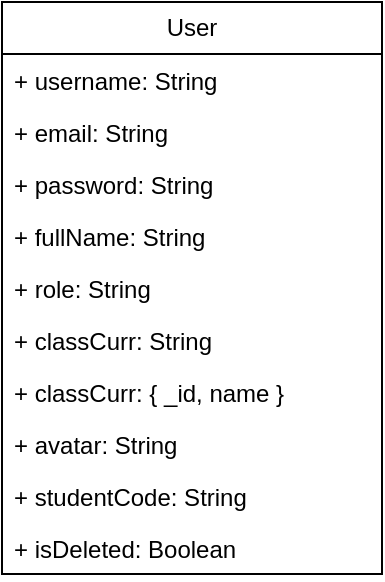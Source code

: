 <mxfile version="24.3.1" type="github">
  <diagram name="Page-1" id="7uPo3v6XOe3s7xzYDT-6">
    <mxGraphModel dx="996" dy="535" grid="1" gridSize="10" guides="1" tooltips="1" connect="1" arrows="1" fold="1" page="1" pageScale="1" pageWidth="850" pageHeight="1100" math="0" shadow="0">
      <root>
        <mxCell id="0" />
        <mxCell id="1" parent="0" />
        <mxCell id="R2AJr67omRA-yFIoaMcb-1" value="User" style="swimlane;fontStyle=0;childLayout=stackLayout;horizontal=1;startSize=26;fillColor=none;horizontalStack=0;resizeParent=1;resizeParentMax=0;resizeLast=0;collapsible=1;marginBottom=0;whiteSpace=wrap;html=1;" vertex="1" parent="1">
          <mxGeometry x="10" y="10" width="190" height="286" as="geometry" />
        </mxCell>
        <mxCell id="R2AJr67omRA-yFIoaMcb-2" value="+ username: String" style="text;strokeColor=none;fillColor=none;align=left;verticalAlign=top;spacingLeft=4;spacingRight=4;overflow=hidden;rotatable=0;points=[[0,0.5],[1,0.5]];portConstraint=eastwest;whiteSpace=wrap;html=1;" vertex="1" parent="R2AJr67omRA-yFIoaMcb-1">
          <mxGeometry y="26" width="190" height="26" as="geometry" />
        </mxCell>
        <mxCell id="R2AJr67omRA-yFIoaMcb-3" value="+ email: String" style="text;strokeColor=none;fillColor=none;align=left;verticalAlign=top;spacingLeft=4;spacingRight=4;overflow=hidden;rotatable=0;points=[[0,0.5],[1,0.5]];portConstraint=eastwest;whiteSpace=wrap;html=1;" vertex="1" parent="R2AJr67omRA-yFIoaMcb-1">
          <mxGeometry y="52" width="190" height="26" as="geometry" />
        </mxCell>
        <mxCell id="R2AJr67omRA-yFIoaMcb-4" value="+ password: String" style="text;strokeColor=none;fillColor=none;align=left;verticalAlign=top;spacingLeft=4;spacingRight=4;overflow=hidden;rotatable=0;points=[[0,0.5],[1,0.5]];portConstraint=eastwest;whiteSpace=wrap;html=1;" vertex="1" parent="R2AJr67omRA-yFIoaMcb-1">
          <mxGeometry y="78" width="190" height="26" as="geometry" />
        </mxCell>
        <mxCell id="R2AJr67omRA-yFIoaMcb-5" value="+ fullName: String" style="text;strokeColor=none;fillColor=none;align=left;verticalAlign=top;spacingLeft=4;spacingRight=4;overflow=hidden;rotatable=0;points=[[0,0.5],[1,0.5]];portConstraint=eastwest;whiteSpace=wrap;html=1;" vertex="1" parent="R2AJr67omRA-yFIoaMcb-1">
          <mxGeometry y="104" width="190" height="26" as="geometry" />
        </mxCell>
        <mxCell id="R2AJr67omRA-yFIoaMcb-6" value="+ role: String" style="text;strokeColor=none;fillColor=none;align=left;verticalAlign=top;spacingLeft=4;spacingRight=4;overflow=hidden;rotatable=0;points=[[0,0.5],[1,0.5]];portConstraint=eastwest;whiteSpace=wrap;html=1;" vertex="1" parent="R2AJr67omRA-yFIoaMcb-1">
          <mxGeometry y="130" width="190" height="26" as="geometry" />
        </mxCell>
        <mxCell id="R2AJr67omRA-yFIoaMcb-7" value="+ classCurr: String" style="text;strokeColor=none;fillColor=none;align=left;verticalAlign=top;spacingLeft=4;spacingRight=4;overflow=hidden;rotatable=0;points=[[0,0.5],[1,0.5]];portConstraint=eastwest;whiteSpace=wrap;html=1;" vertex="1" parent="R2AJr67omRA-yFIoaMcb-1">
          <mxGeometry y="156" width="190" height="26" as="geometry" />
        </mxCell>
        <mxCell id="R2AJr67omRA-yFIoaMcb-8" value="+ classCurr: { _id, name }" style="text;strokeColor=none;fillColor=none;align=left;verticalAlign=top;spacingLeft=4;spacingRight=4;overflow=hidden;rotatable=0;points=[[0,0.5],[1,0.5]];portConstraint=eastwest;whiteSpace=wrap;html=1;" vertex="1" parent="R2AJr67omRA-yFIoaMcb-1">
          <mxGeometry y="182" width="190" height="26" as="geometry" />
        </mxCell>
        <mxCell id="R2AJr67omRA-yFIoaMcb-9" value="+ avatar: String" style="text;strokeColor=none;fillColor=none;align=left;verticalAlign=top;spacingLeft=4;spacingRight=4;overflow=hidden;rotatable=0;points=[[0,0.5],[1,0.5]];portConstraint=eastwest;whiteSpace=wrap;html=1;" vertex="1" parent="R2AJr67omRA-yFIoaMcb-1">
          <mxGeometry y="208" width="190" height="26" as="geometry" />
        </mxCell>
        <mxCell id="R2AJr67omRA-yFIoaMcb-10" value="+ studentCode: String" style="text;strokeColor=none;fillColor=none;align=left;verticalAlign=top;spacingLeft=4;spacingRight=4;overflow=hidden;rotatable=0;points=[[0,0.5],[1,0.5]];portConstraint=eastwest;whiteSpace=wrap;html=1;" vertex="1" parent="R2AJr67omRA-yFIoaMcb-1">
          <mxGeometry y="234" width="190" height="26" as="geometry" />
        </mxCell>
        <mxCell id="R2AJr67omRA-yFIoaMcb-11" value="+ isDeleted: Boolean" style="text;strokeColor=none;fillColor=none;align=left;verticalAlign=top;spacingLeft=4;spacingRight=4;overflow=hidden;rotatable=0;points=[[0,0.5],[1,0.5]];portConstraint=eastwest;whiteSpace=wrap;html=1;" vertex="1" parent="R2AJr67omRA-yFIoaMcb-1">
          <mxGeometry y="260" width="190" height="26" as="geometry" />
        </mxCell>
      </root>
    </mxGraphModel>
  </diagram>
</mxfile>
